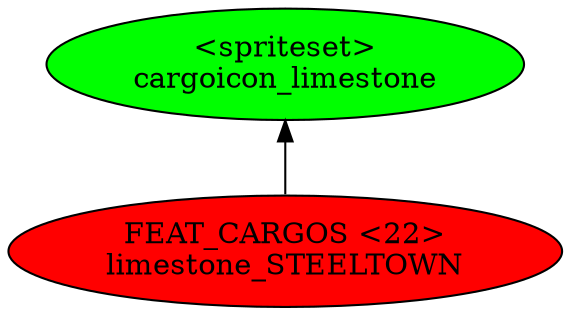digraph {
rankdir="BT"
cargoicon_limestone [fillcolor=green style="filled" label="<spriteset>\ncargoicon_limestone"]
limestone_STEELTOWN [fillcolor=red style="filled" label="FEAT_CARGOS <22>\nlimestone_STEELTOWN"]
limestone_STEELTOWN->cargoicon_limestone
}
